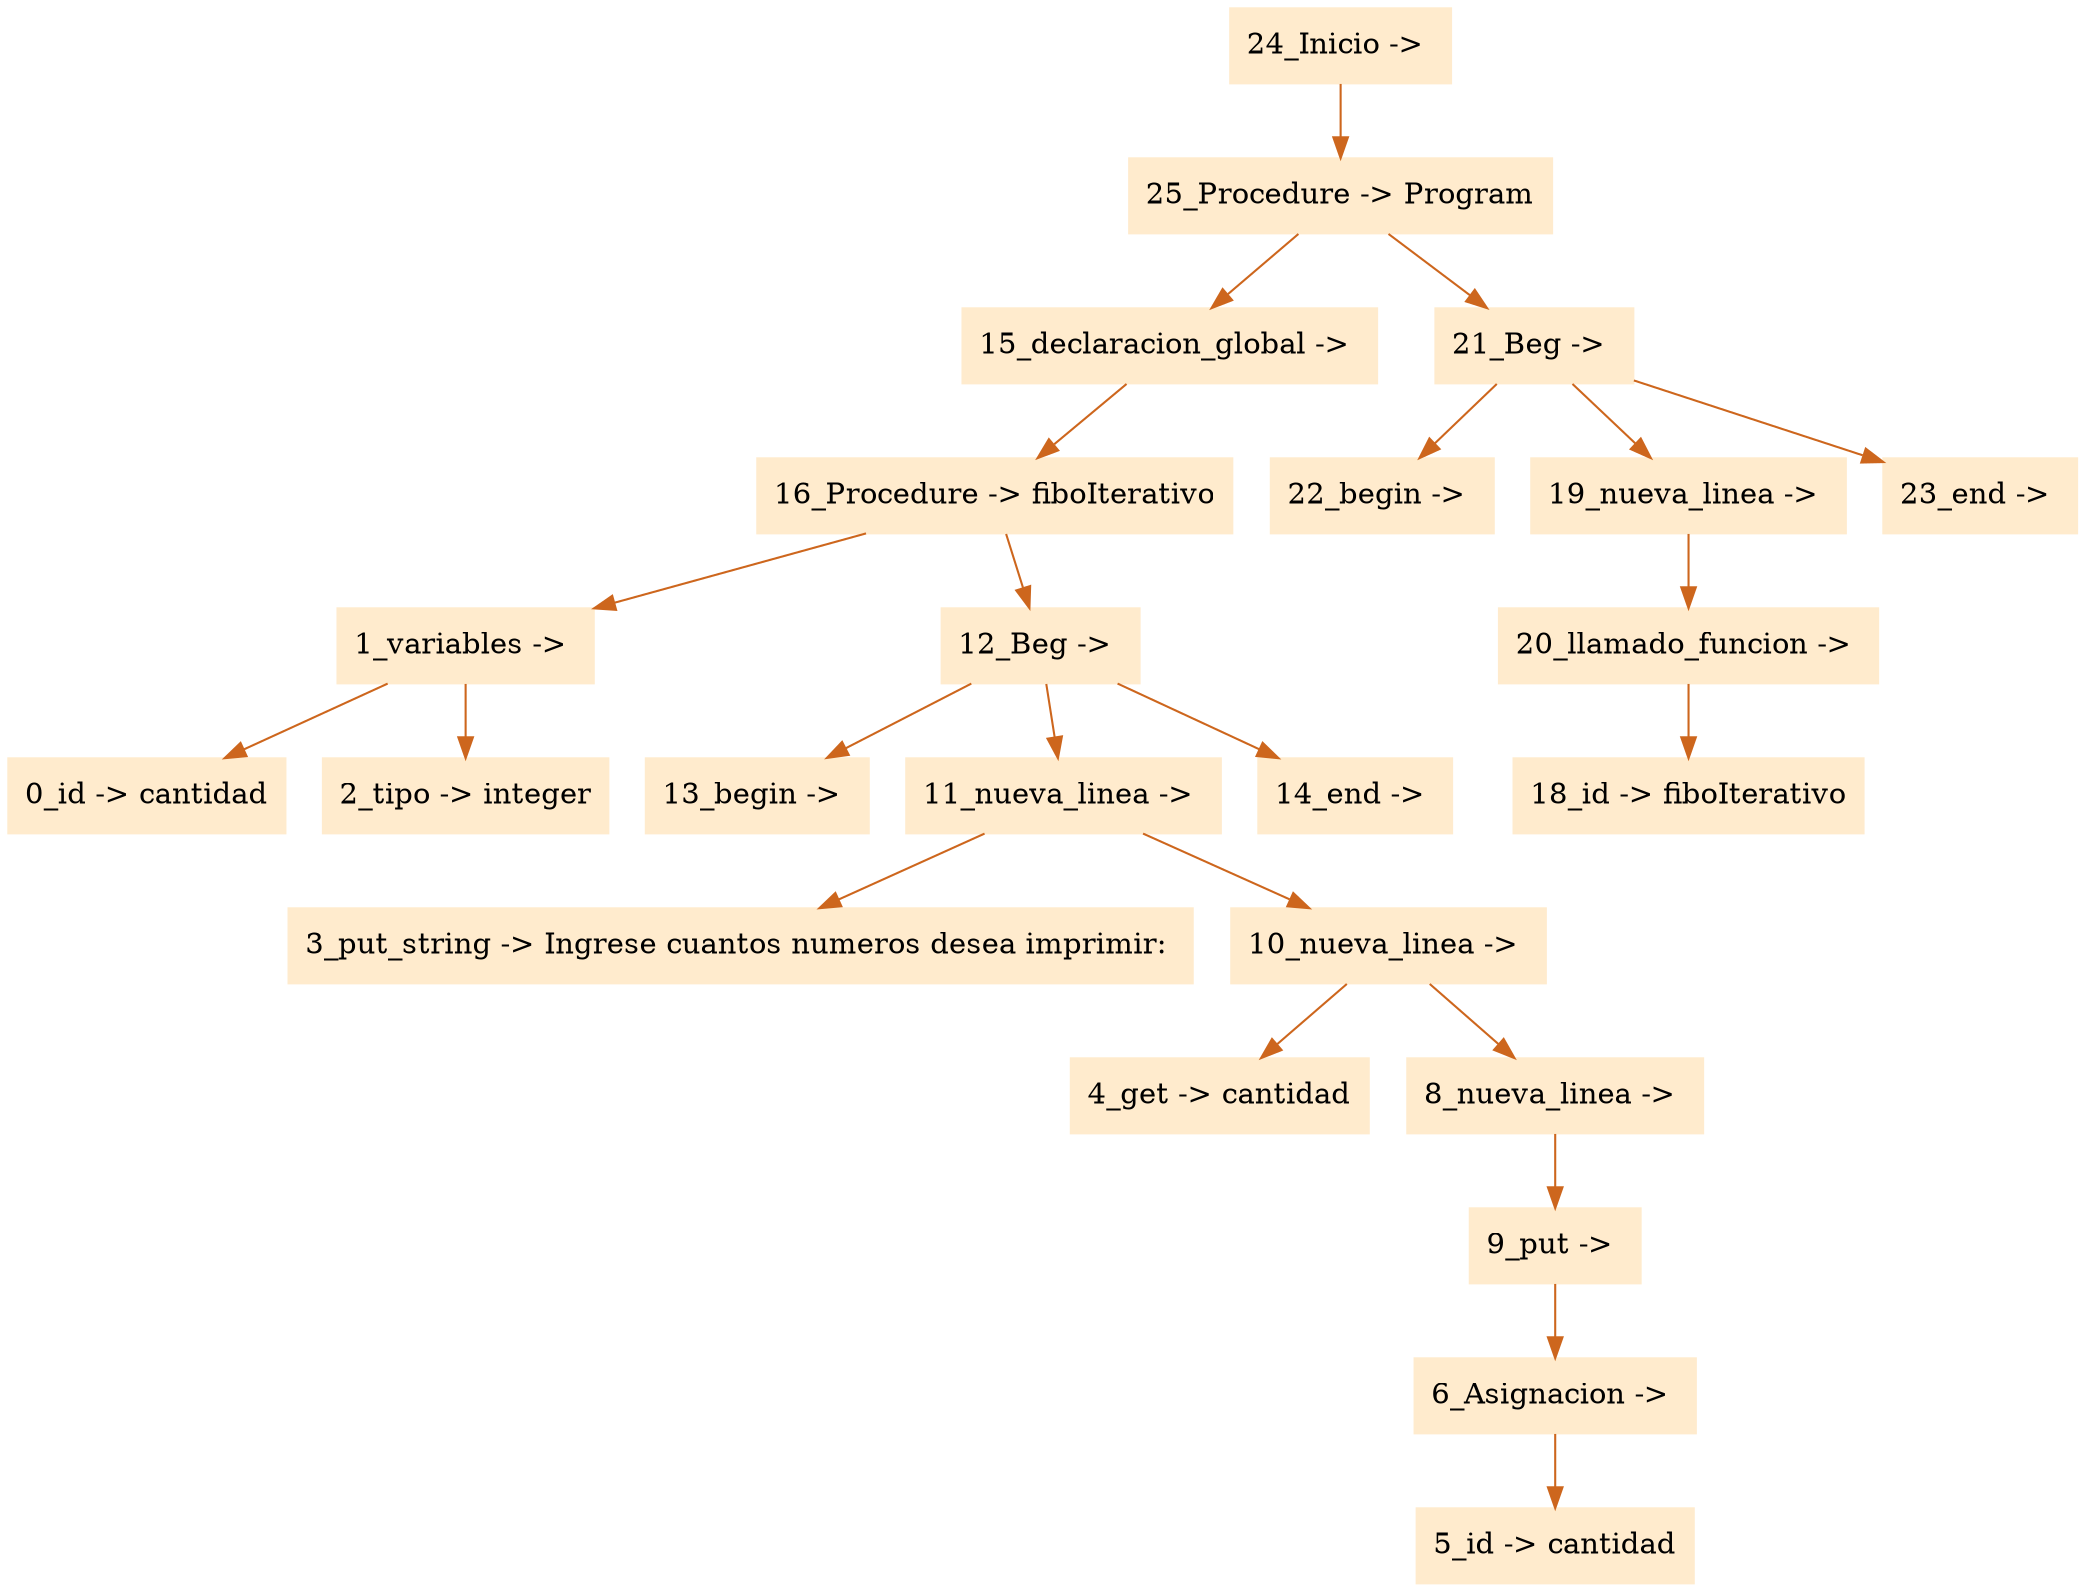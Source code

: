digraph G {node[shape=box, style=filled, color=blanchedalmond]; edge[color=chocolate3];rankdir=UD 

"24_Inicio -> "->"25_Procedure -> Program"
"25_Procedure -> Program"->"15_declaracion_global -> "
"15_declaracion_global -> "->"16_Procedure -> fiboIterativo"
"16_Procedure -> fiboIterativo"->"1_variables -> "
"1_variables -> "->"0_id -> cantidad"
"1_variables -> "->"2_tipo -> integer"
"16_Procedure -> fiboIterativo"->"12_Beg -> "
"12_Beg -> "->"13_begin -> "
"12_Beg -> "->"11_nueva_linea -> "
"11_nueva_linea -> "->"3_put_string -> Ingrese cuantos numeros desea imprimir: "
"11_nueva_linea -> "->"10_nueva_linea -> "
"10_nueva_linea -> "->"4_get -> cantidad"
"10_nueva_linea -> "->"8_nueva_linea -> "
"8_nueva_linea -> "->"9_put -> "
"9_put -> "->"6_Asignacion -> "
"6_Asignacion -> "->"5_id -> cantidad"
"12_Beg -> "->"14_end -> "
"25_Procedure -> Program"->"21_Beg -> "
"21_Beg -> "->"22_begin -> "
"21_Beg -> "->"19_nueva_linea -> "
"19_nueva_linea -> "->"20_llamado_funcion -> "
"20_llamado_funcion -> "->"18_id -> fiboIterativo"
"21_Beg -> "->"23_end -> "


}
